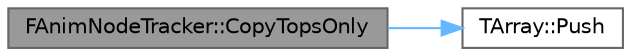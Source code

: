 digraph "FAnimNodeTracker::CopyTopsOnly"
{
 // INTERACTIVE_SVG=YES
 // LATEX_PDF_SIZE
  bgcolor="transparent";
  edge [fontname=Helvetica,fontsize=10,labelfontname=Helvetica,labelfontsize=10];
  node [fontname=Helvetica,fontsize=10,shape=box,height=0.2,width=0.4];
  rankdir="LR";
  Node1 [id="Node000001",label="FAnimNodeTracker::CopyTopsOnly",height=0.2,width=0.4,color="gray40", fillcolor="grey60", style="filled", fontcolor="black",tooltip=" "];
  Node1 -> Node2 [id="edge1_Node000001_Node000002",color="steelblue1",style="solid",tooltip=" "];
  Node2 [id="Node000002",label="TArray::Push",height=0.2,width=0.4,color="grey40", fillcolor="white", style="filled",URL="$d4/d52/classTArray.html#abb160fb208588fe5f3519a1c60ce7074",tooltip="Pushes element into the array."];
}
